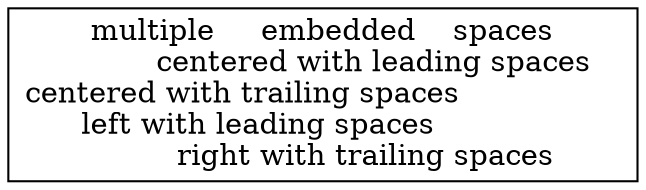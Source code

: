 graph {
  a [label="multiple     embedded    spaces\n           centered with leading spaces\ncentered with trailing spaces                 \n      left with leading spaces\lright with trailing spaces       \r", shape=box]
}
